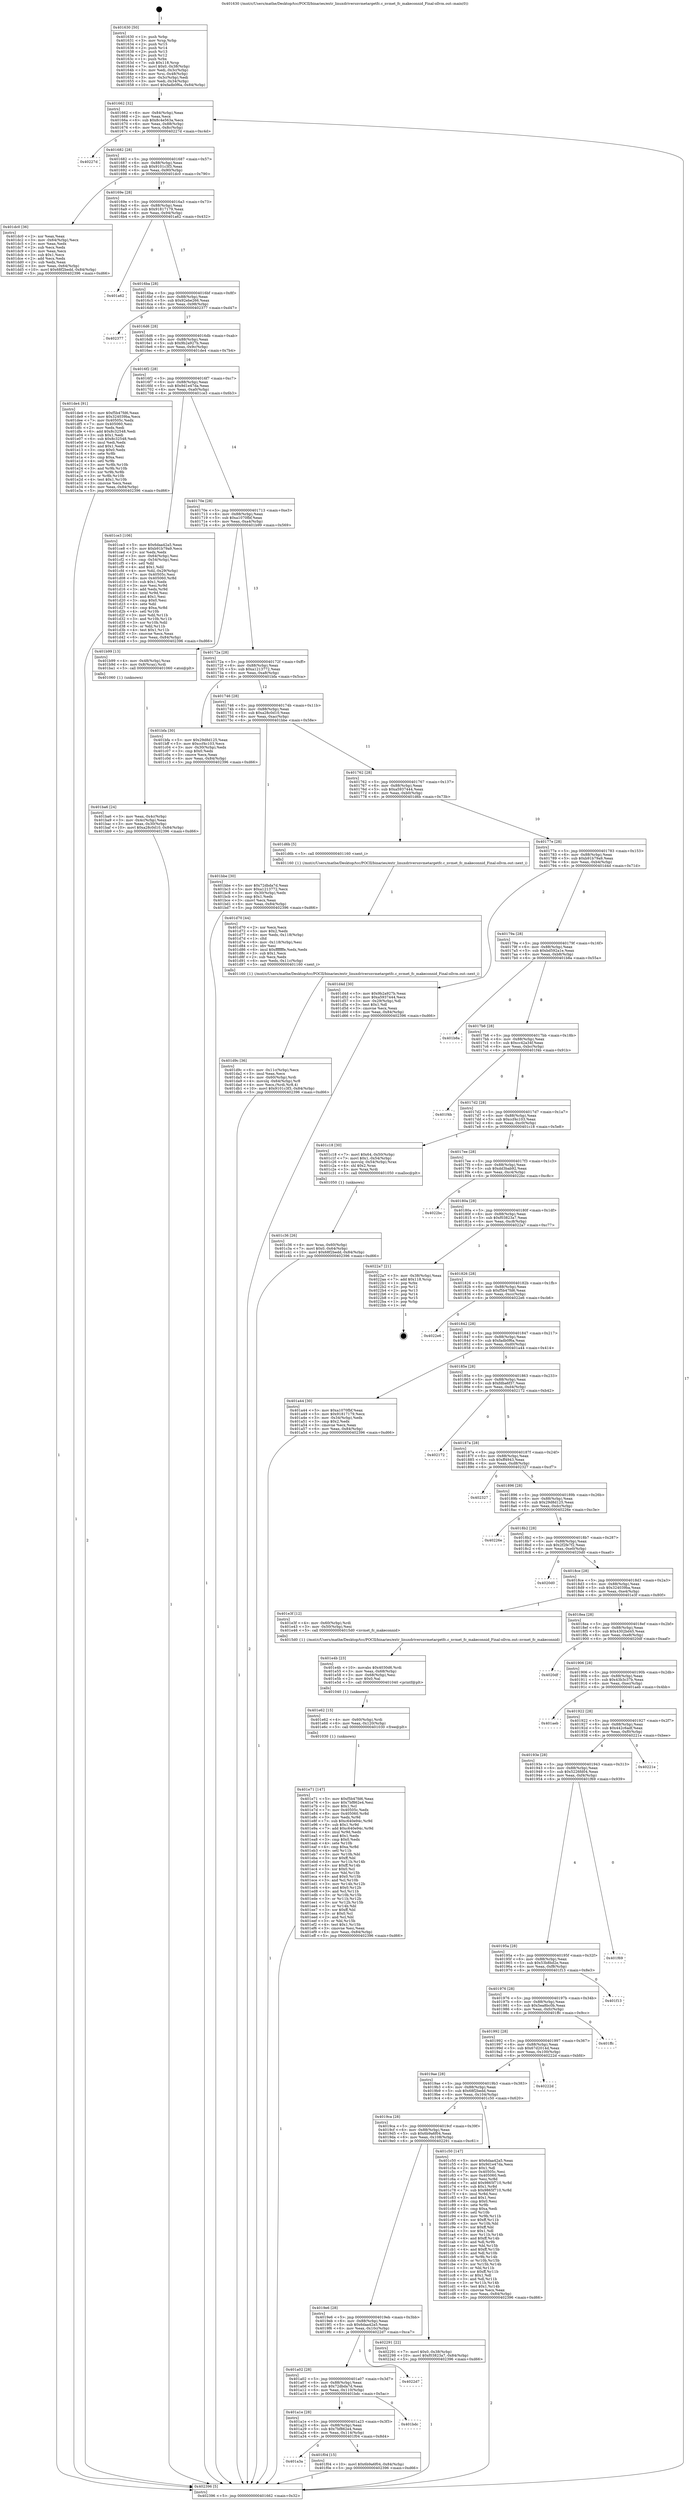 digraph "0x401630" {
  label = "0x401630 (/mnt/c/Users/mathe/Desktop/tcc/POCII/binaries/extr_linuxdriversnvmetargetfc.c_nvmet_fc_makeconnid_Final-ollvm.out::main(0))"
  labelloc = "t"
  node[shape=record]

  Entry [label="",width=0.3,height=0.3,shape=circle,fillcolor=black,style=filled]
  "0x401662" [label="{
     0x401662 [32]\l
     | [instrs]\l
     &nbsp;&nbsp;0x401662 \<+6\>: mov -0x84(%rbp),%eax\l
     &nbsp;&nbsp;0x401668 \<+2\>: mov %eax,%ecx\l
     &nbsp;&nbsp;0x40166a \<+6\>: sub $0x8c4e563a,%ecx\l
     &nbsp;&nbsp;0x401670 \<+6\>: mov %eax,-0x88(%rbp)\l
     &nbsp;&nbsp;0x401676 \<+6\>: mov %ecx,-0x8c(%rbp)\l
     &nbsp;&nbsp;0x40167c \<+6\>: je 000000000040227d \<main+0xc4d\>\l
  }"]
  "0x40227d" [label="{
     0x40227d\l
  }", style=dashed]
  "0x401682" [label="{
     0x401682 [28]\l
     | [instrs]\l
     &nbsp;&nbsp;0x401682 \<+5\>: jmp 0000000000401687 \<main+0x57\>\l
     &nbsp;&nbsp;0x401687 \<+6\>: mov -0x88(%rbp),%eax\l
     &nbsp;&nbsp;0x40168d \<+5\>: sub $0x9101c3f3,%eax\l
     &nbsp;&nbsp;0x401692 \<+6\>: mov %eax,-0x90(%rbp)\l
     &nbsp;&nbsp;0x401698 \<+6\>: je 0000000000401dc0 \<main+0x790\>\l
  }"]
  Exit [label="",width=0.3,height=0.3,shape=circle,fillcolor=black,style=filled,peripheries=2]
  "0x401dc0" [label="{
     0x401dc0 [36]\l
     | [instrs]\l
     &nbsp;&nbsp;0x401dc0 \<+2\>: xor %eax,%eax\l
     &nbsp;&nbsp;0x401dc2 \<+3\>: mov -0x64(%rbp),%ecx\l
     &nbsp;&nbsp;0x401dc5 \<+2\>: mov %eax,%edx\l
     &nbsp;&nbsp;0x401dc7 \<+2\>: sub %ecx,%edx\l
     &nbsp;&nbsp;0x401dc9 \<+2\>: mov %eax,%ecx\l
     &nbsp;&nbsp;0x401dcb \<+3\>: sub $0x1,%ecx\l
     &nbsp;&nbsp;0x401dce \<+2\>: add %ecx,%edx\l
     &nbsp;&nbsp;0x401dd0 \<+2\>: sub %edx,%eax\l
     &nbsp;&nbsp;0x401dd2 \<+3\>: mov %eax,-0x64(%rbp)\l
     &nbsp;&nbsp;0x401dd5 \<+10\>: movl $0x68f2bedd,-0x84(%rbp)\l
     &nbsp;&nbsp;0x401ddf \<+5\>: jmp 0000000000402396 \<main+0xd66\>\l
  }"]
  "0x40169e" [label="{
     0x40169e [28]\l
     | [instrs]\l
     &nbsp;&nbsp;0x40169e \<+5\>: jmp 00000000004016a3 \<main+0x73\>\l
     &nbsp;&nbsp;0x4016a3 \<+6\>: mov -0x88(%rbp),%eax\l
     &nbsp;&nbsp;0x4016a9 \<+5\>: sub $0x91817179,%eax\l
     &nbsp;&nbsp;0x4016ae \<+6\>: mov %eax,-0x94(%rbp)\l
     &nbsp;&nbsp;0x4016b4 \<+6\>: je 0000000000401a62 \<main+0x432\>\l
  }"]
  "0x401a3a" [label="{
     0x401a3a\l
  }", style=dashed]
  "0x401a62" [label="{
     0x401a62\l
  }", style=dashed]
  "0x4016ba" [label="{
     0x4016ba [28]\l
     | [instrs]\l
     &nbsp;&nbsp;0x4016ba \<+5\>: jmp 00000000004016bf \<main+0x8f\>\l
     &nbsp;&nbsp;0x4016bf \<+6\>: mov -0x88(%rbp),%eax\l
     &nbsp;&nbsp;0x4016c5 \<+5\>: sub $0x92ebe266,%eax\l
     &nbsp;&nbsp;0x4016ca \<+6\>: mov %eax,-0x98(%rbp)\l
     &nbsp;&nbsp;0x4016d0 \<+6\>: je 0000000000402377 \<main+0xd47\>\l
  }"]
  "0x401f04" [label="{
     0x401f04 [15]\l
     | [instrs]\l
     &nbsp;&nbsp;0x401f04 \<+10\>: movl $0x6b9a6f04,-0x84(%rbp)\l
     &nbsp;&nbsp;0x401f0e \<+5\>: jmp 0000000000402396 \<main+0xd66\>\l
  }"]
  "0x402377" [label="{
     0x402377\l
  }", style=dashed]
  "0x4016d6" [label="{
     0x4016d6 [28]\l
     | [instrs]\l
     &nbsp;&nbsp;0x4016d6 \<+5\>: jmp 00000000004016db \<main+0xab\>\l
     &nbsp;&nbsp;0x4016db \<+6\>: mov -0x88(%rbp),%eax\l
     &nbsp;&nbsp;0x4016e1 \<+5\>: sub $0x9b2a927b,%eax\l
     &nbsp;&nbsp;0x4016e6 \<+6\>: mov %eax,-0x9c(%rbp)\l
     &nbsp;&nbsp;0x4016ec \<+6\>: je 0000000000401de4 \<main+0x7b4\>\l
  }"]
  "0x401a1e" [label="{
     0x401a1e [28]\l
     | [instrs]\l
     &nbsp;&nbsp;0x401a1e \<+5\>: jmp 0000000000401a23 \<main+0x3f3\>\l
     &nbsp;&nbsp;0x401a23 \<+6\>: mov -0x88(%rbp),%eax\l
     &nbsp;&nbsp;0x401a29 \<+5\>: sub $0x7bf862e4,%eax\l
     &nbsp;&nbsp;0x401a2e \<+6\>: mov %eax,-0x114(%rbp)\l
     &nbsp;&nbsp;0x401a34 \<+6\>: je 0000000000401f04 \<main+0x8d4\>\l
  }"]
  "0x401de4" [label="{
     0x401de4 [91]\l
     | [instrs]\l
     &nbsp;&nbsp;0x401de4 \<+5\>: mov $0xf5b47fd6,%eax\l
     &nbsp;&nbsp;0x401de9 \<+5\>: mov $0x324039ba,%ecx\l
     &nbsp;&nbsp;0x401dee \<+7\>: mov 0x40505c,%edx\l
     &nbsp;&nbsp;0x401df5 \<+7\>: mov 0x405060,%esi\l
     &nbsp;&nbsp;0x401dfc \<+2\>: mov %edx,%edi\l
     &nbsp;&nbsp;0x401dfe \<+6\>: add $0x8c32548,%edi\l
     &nbsp;&nbsp;0x401e04 \<+3\>: sub $0x1,%edi\l
     &nbsp;&nbsp;0x401e07 \<+6\>: sub $0x8c32548,%edi\l
     &nbsp;&nbsp;0x401e0d \<+3\>: imul %edi,%edx\l
     &nbsp;&nbsp;0x401e10 \<+3\>: and $0x1,%edx\l
     &nbsp;&nbsp;0x401e13 \<+3\>: cmp $0x0,%edx\l
     &nbsp;&nbsp;0x401e16 \<+4\>: sete %r8b\l
     &nbsp;&nbsp;0x401e1a \<+3\>: cmp $0xa,%esi\l
     &nbsp;&nbsp;0x401e1d \<+4\>: setl %r9b\l
     &nbsp;&nbsp;0x401e21 \<+3\>: mov %r8b,%r10b\l
     &nbsp;&nbsp;0x401e24 \<+3\>: and %r9b,%r10b\l
     &nbsp;&nbsp;0x401e27 \<+3\>: xor %r9b,%r8b\l
     &nbsp;&nbsp;0x401e2a \<+3\>: or %r8b,%r10b\l
     &nbsp;&nbsp;0x401e2d \<+4\>: test $0x1,%r10b\l
     &nbsp;&nbsp;0x401e31 \<+3\>: cmovne %ecx,%eax\l
     &nbsp;&nbsp;0x401e34 \<+6\>: mov %eax,-0x84(%rbp)\l
     &nbsp;&nbsp;0x401e3a \<+5\>: jmp 0000000000402396 \<main+0xd66\>\l
  }"]
  "0x4016f2" [label="{
     0x4016f2 [28]\l
     | [instrs]\l
     &nbsp;&nbsp;0x4016f2 \<+5\>: jmp 00000000004016f7 \<main+0xc7\>\l
     &nbsp;&nbsp;0x4016f7 \<+6\>: mov -0x88(%rbp),%eax\l
     &nbsp;&nbsp;0x4016fd \<+5\>: sub $0x9d1e47da,%eax\l
     &nbsp;&nbsp;0x401702 \<+6\>: mov %eax,-0xa0(%rbp)\l
     &nbsp;&nbsp;0x401708 \<+6\>: je 0000000000401ce3 \<main+0x6b3\>\l
  }"]
  "0x401bdc" [label="{
     0x401bdc\l
  }", style=dashed]
  "0x401ce3" [label="{
     0x401ce3 [106]\l
     | [instrs]\l
     &nbsp;&nbsp;0x401ce3 \<+5\>: mov $0x6daa42a5,%eax\l
     &nbsp;&nbsp;0x401ce8 \<+5\>: mov $0xb91b79a9,%ecx\l
     &nbsp;&nbsp;0x401ced \<+2\>: xor %edx,%edx\l
     &nbsp;&nbsp;0x401cef \<+3\>: mov -0x64(%rbp),%esi\l
     &nbsp;&nbsp;0x401cf2 \<+3\>: cmp -0x54(%rbp),%esi\l
     &nbsp;&nbsp;0x401cf5 \<+4\>: setl %dil\l
     &nbsp;&nbsp;0x401cf9 \<+4\>: and $0x1,%dil\l
     &nbsp;&nbsp;0x401cfd \<+4\>: mov %dil,-0x29(%rbp)\l
     &nbsp;&nbsp;0x401d01 \<+7\>: mov 0x40505c,%esi\l
     &nbsp;&nbsp;0x401d08 \<+8\>: mov 0x405060,%r8d\l
     &nbsp;&nbsp;0x401d10 \<+3\>: sub $0x1,%edx\l
     &nbsp;&nbsp;0x401d13 \<+3\>: mov %esi,%r9d\l
     &nbsp;&nbsp;0x401d16 \<+3\>: add %edx,%r9d\l
     &nbsp;&nbsp;0x401d19 \<+4\>: imul %r9d,%esi\l
     &nbsp;&nbsp;0x401d1d \<+3\>: and $0x1,%esi\l
     &nbsp;&nbsp;0x401d20 \<+3\>: cmp $0x0,%esi\l
     &nbsp;&nbsp;0x401d23 \<+4\>: sete %dil\l
     &nbsp;&nbsp;0x401d27 \<+4\>: cmp $0xa,%r8d\l
     &nbsp;&nbsp;0x401d2b \<+4\>: setl %r10b\l
     &nbsp;&nbsp;0x401d2f \<+3\>: mov %dil,%r11b\l
     &nbsp;&nbsp;0x401d32 \<+3\>: and %r10b,%r11b\l
     &nbsp;&nbsp;0x401d35 \<+3\>: xor %r10b,%dil\l
     &nbsp;&nbsp;0x401d38 \<+3\>: or %dil,%r11b\l
     &nbsp;&nbsp;0x401d3b \<+4\>: test $0x1,%r11b\l
     &nbsp;&nbsp;0x401d3f \<+3\>: cmovne %ecx,%eax\l
     &nbsp;&nbsp;0x401d42 \<+6\>: mov %eax,-0x84(%rbp)\l
     &nbsp;&nbsp;0x401d48 \<+5\>: jmp 0000000000402396 \<main+0xd66\>\l
  }"]
  "0x40170e" [label="{
     0x40170e [28]\l
     | [instrs]\l
     &nbsp;&nbsp;0x40170e \<+5\>: jmp 0000000000401713 \<main+0xe3\>\l
     &nbsp;&nbsp;0x401713 \<+6\>: mov -0x88(%rbp),%eax\l
     &nbsp;&nbsp;0x401719 \<+5\>: sub $0xa1070fbf,%eax\l
     &nbsp;&nbsp;0x40171e \<+6\>: mov %eax,-0xa4(%rbp)\l
     &nbsp;&nbsp;0x401724 \<+6\>: je 0000000000401b99 \<main+0x569\>\l
  }"]
  "0x401a02" [label="{
     0x401a02 [28]\l
     | [instrs]\l
     &nbsp;&nbsp;0x401a02 \<+5\>: jmp 0000000000401a07 \<main+0x3d7\>\l
     &nbsp;&nbsp;0x401a07 \<+6\>: mov -0x88(%rbp),%eax\l
     &nbsp;&nbsp;0x401a0d \<+5\>: sub $0x72dbda7d,%eax\l
     &nbsp;&nbsp;0x401a12 \<+6\>: mov %eax,-0x110(%rbp)\l
     &nbsp;&nbsp;0x401a18 \<+6\>: je 0000000000401bdc \<main+0x5ac\>\l
  }"]
  "0x401b99" [label="{
     0x401b99 [13]\l
     | [instrs]\l
     &nbsp;&nbsp;0x401b99 \<+4\>: mov -0x48(%rbp),%rax\l
     &nbsp;&nbsp;0x401b9d \<+4\>: mov 0x8(%rax),%rdi\l
     &nbsp;&nbsp;0x401ba1 \<+5\>: call 0000000000401060 \<atoi@plt\>\l
     | [calls]\l
     &nbsp;&nbsp;0x401060 \{1\} (unknown)\l
  }"]
  "0x40172a" [label="{
     0x40172a [28]\l
     | [instrs]\l
     &nbsp;&nbsp;0x40172a \<+5\>: jmp 000000000040172f \<main+0xff\>\l
     &nbsp;&nbsp;0x40172f \<+6\>: mov -0x88(%rbp),%eax\l
     &nbsp;&nbsp;0x401735 \<+5\>: sub $0xa1213772,%eax\l
     &nbsp;&nbsp;0x40173a \<+6\>: mov %eax,-0xa8(%rbp)\l
     &nbsp;&nbsp;0x401740 \<+6\>: je 0000000000401bfa \<main+0x5ca\>\l
  }"]
  "0x4022d7" [label="{
     0x4022d7\l
  }", style=dashed]
  "0x401bfa" [label="{
     0x401bfa [30]\l
     | [instrs]\l
     &nbsp;&nbsp;0x401bfa \<+5\>: mov $0x29d8d125,%eax\l
     &nbsp;&nbsp;0x401bff \<+5\>: mov $0xccf4c103,%ecx\l
     &nbsp;&nbsp;0x401c04 \<+3\>: mov -0x30(%rbp),%edx\l
     &nbsp;&nbsp;0x401c07 \<+3\>: cmp $0x0,%edx\l
     &nbsp;&nbsp;0x401c0a \<+3\>: cmove %ecx,%eax\l
     &nbsp;&nbsp;0x401c0d \<+6\>: mov %eax,-0x84(%rbp)\l
     &nbsp;&nbsp;0x401c13 \<+5\>: jmp 0000000000402396 \<main+0xd66\>\l
  }"]
  "0x401746" [label="{
     0x401746 [28]\l
     | [instrs]\l
     &nbsp;&nbsp;0x401746 \<+5\>: jmp 000000000040174b \<main+0x11b\>\l
     &nbsp;&nbsp;0x40174b \<+6\>: mov -0x88(%rbp),%eax\l
     &nbsp;&nbsp;0x401751 \<+5\>: sub $0xa28c0d10,%eax\l
     &nbsp;&nbsp;0x401756 \<+6\>: mov %eax,-0xac(%rbp)\l
     &nbsp;&nbsp;0x40175c \<+6\>: je 0000000000401bbe \<main+0x58e\>\l
  }"]
  "0x4019e6" [label="{
     0x4019e6 [28]\l
     | [instrs]\l
     &nbsp;&nbsp;0x4019e6 \<+5\>: jmp 00000000004019eb \<main+0x3bb\>\l
     &nbsp;&nbsp;0x4019eb \<+6\>: mov -0x88(%rbp),%eax\l
     &nbsp;&nbsp;0x4019f1 \<+5\>: sub $0x6daa42a5,%eax\l
     &nbsp;&nbsp;0x4019f6 \<+6\>: mov %eax,-0x10c(%rbp)\l
     &nbsp;&nbsp;0x4019fc \<+6\>: je 00000000004022d7 \<main+0xca7\>\l
  }"]
  "0x401bbe" [label="{
     0x401bbe [30]\l
     | [instrs]\l
     &nbsp;&nbsp;0x401bbe \<+5\>: mov $0x72dbda7d,%eax\l
     &nbsp;&nbsp;0x401bc3 \<+5\>: mov $0xa1213772,%ecx\l
     &nbsp;&nbsp;0x401bc8 \<+3\>: mov -0x30(%rbp),%edx\l
     &nbsp;&nbsp;0x401bcb \<+3\>: cmp $0x1,%edx\l
     &nbsp;&nbsp;0x401bce \<+3\>: cmovl %ecx,%eax\l
     &nbsp;&nbsp;0x401bd1 \<+6\>: mov %eax,-0x84(%rbp)\l
     &nbsp;&nbsp;0x401bd7 \<+5\>: jmp 0000000000402396 \<main+0xd66\>\l
  }"]
  "0x401762" [label="{
     0x401762 [28]\l
     | [instrs]\l
     &nbsp;&nbsp;0x401762 \<+5\>: jmp 0000000000401767 \<main+0x137\>\l
     &nbsp;&nbsp;0x401767 \<+6\>: mov -0x88(%rbp),%eax\l
     &nbsp;&nbsp;0x40176d \<+5\>: sub $0xa5937444,%eax\l
     &nbsp;&nbsp;0x401772 \<+6\>: mov %eax,-0xb0(%rbp)\l
     &nbsp;&nbsp;0x401778 \<+6\>: je 0000000000401d6b \<main+0x73b\>\l
  }"]
  "0x402291" [label="{
     0x402291 [22]\l
     | [instrs]\l
     &nbsp;&nbsp;0x402291 \<+7\>: movl $0x0,-0x38(%rbp)\l
     &nbsp;&nbsp;0x402298 \<+10\>: movl $0xf03823a7,-0x84(%rbp)\l
     &nbsp;&nbsp;0x4022a2 \<+5\>: jmp 0000000000402396 \<main+0xd66\>\l
  }"]
  "0x401d6b" [label="{
     0x401d6b [5]\l
     | [instrs]\l
     &nbsp;&nbsp;0x401d6b \<+5\>: call 0000000000401160 \<next_i\>\l
     | [calls]\l
     &nbsp;&nbsp;0x401160 \{1\} (/mnt/c/Users/mathe/Desktop/tcc/POCII/binaries/extr_linuxdriversnvmetargetfc.c_nvmet_fc_makeconnid_Final-ollvm.out::next_i)\l
  }"]
  "0x40177e" [label="{
     0x40177e [28]\l
     | [instrs]\l
     &nbsp;&nbsp;0x40177e \<+5\>: jmp 0000000000401783 \<main+0x153\>\l
     &nbsp;&nbsp;0x401783 \<+6\>: mov -0x88(%rbp),%eax\l
     &nbsp;&nbsp;0x401789 \<+5\>: sub $0xb91b79a9,%eax\l
     &nbsp;&nbsp;0x40178e \<+6\>: mov %eax,-0xb4(%rbp)\l
     &nbsp;&nbsp;0x401794 \<+6\>: je 0000000000401d4d \<main+0x71d\>\l
  }"]
  "0x401e71" [label="{
     0x401e71 [147]\l
     | [instrs]\l
     &nbsp;&nbsp;0x401e71 \<+5\>: mov $0xf5b47fd6,%eax\l
     &nbsp;&nbsp;0x401e76 \<+5\>: mov $0x7bf862e4,%esi\l
     &nbsp;&nbsp;0x401e7b \<+2\>: mov $0x1,%cl\l
     &nbsp;&nbsp;0x401e7d \<+7\>: mov 0x40505c,%edx\l
     &nbsp;&nbsp;0x401e84 \<+8\>: mov 0x405060,%r8d\l
     &nbsp;&nbsp;0x401e8c \<+3\>: mov %edx,%r9d\l
     &nbsp;&nbsp;0x401e8f \<+7\>: sub $0xc640e94c,%r9d\l
     &nbsp;&nbsp;0x401e96 \<+4\>: sub $0x1,%r9d\l
     &nbsp;&nbsp;0x401e9a \<+7\>: add $0xc640e94c,%r9d\l
     &nbsp;&nbsp;0x401ea1 \<+4\>: imul %r9d,%edx\l
     &nbsp;&nbsp;0x401ea5 \<+3\>: and $0x1,%edx\l
     &nbsp;&nbsp;0x401ea8 \<+3\>: cmp $0x0,%edx\l
     &nbsp;&nbsp;0x401eab \<+4\>: sete %r10b\l
     &nbsp;&nbsp;0x401eaf \<+4\>: cmp $0xa,%r8d\l
     &nbsp;&nbsp;0x401eb3 \<+4\>: setl %r11b\l
     &nbsp;&nbsp;0x401eb7 \<+3\>: mov %r10b,%bl\l
     &nbsp;&nbsp;0x401eba \<+3\>: xor $0xff,%bl\l
     &nbsp;&nbsp;0x401ebd \<+3\>: mov %r11b,%r14b\l
     &nbsp;&nbsp;0x401ec0 \<+4\>: xor $0xff,%r14b\l
     &nbsp;&nbsp;0x401ec4 \<+3\>: xor $0x0,%cl\l
     &nbsp;&nbsp;0x401ec7 \<+3\>: mov %bl,%r15b\l
     &nbsp;&nbsp;0x401eca \<+4\>: and $0x0,%r15b\l
     &nbsp;&nbsp;0x401ece \<+3\>: and %cl,%r10b\l
     &nbsp;&nbsp;0x401ed1 \<+3\>: mov %r14b,%r12b\l
     &nbsp;&nbsp;0x401ed4 \<+4\>: and $0x0,%r12b\l
     &nbsp;&nbsp;0x401ed8 \<+3\>: and %cl,%r11b\l
     &nbsp;&nbsp;0x401edb \<+3\>: or %r10b,%r15b\l
     &nbsp;&nbsp;0x401ede \<+3\>: or %r11b,%r12b\l
     &nbsp;&nbsp;0x401ee1 \<+3\>: xor %r12b,%r15b\l
     &nbsp;&nbsp;0x401ee4 \<+3\>: or %r14b,%bl\l
     &nbsp;&nbsp;0x401ee7 \<+3\>: xor $0xff,%bl\l
     &nbsp;&nbsp;0x401eea \<+3\>: or $0x0,%cl\l
     &nbsp;&nbsp;0x401eed \<+2\>: and %cl,%bl\l
     &nbsp;&nbsp;0x401eef \<+3\>: or %bl,%r15b\l
     &nbsp;&nbsp;0x401ef2 \<+4\>: test $0x1,%r15b\l
     &nbsp;&nbsp;0x401ef6 \<+3\>: cmovne %esi,%eax\l
     &nbsp;&nbsp;0x401ef9 \<+6\>: mov %eax,-0x84(%rbp)\l
     &nbsp;&nbsp;0x401eff \<+5\>: jmp 0000000000402396 \<main+0xd66\>\l
  }"]
  "0x401d4d" [label="{
     0x401d4d [30]\l
     | [instrs]\l
     &nbsp;&nbsp;0x401d4d \<+5\>: mov $0x9b2a927b,%eax\l
     &nbsp;&nbsp;0x401d52 \<+5\>: mov $0xa5937444,%ecx\l
     &nbsp;&nbsp;0x401d57 \<+3\>: mov -0x29(%rbp),%dl\l
     &nbsp;&nbsp;0x401d5a \<+3\>: test $0x1,%dl\l
     &nbsp;&nbsp;0x401d5d \<+3\>: cmovne %ecx,%eax\l
     &nbsp;&nbsp;0x401d60 \<+6\>: mov %eax,-0x84(%rbp)\l
     &nbsp;&nbsp;0x401d66 \<+5\>: jmp 0000000000402396 \<main+0xd66\>\l
  }"]
  "0x40179a" [label="{
     0x40179a [28]\l
     | [instrs]\l
     &nbsp;&nbsp;0x40179a \<+5\>: jmp 000000000040179f \<main+0x16f\>\l
     &nbsp;&nbsp;0x40179f \<+6\>: mov -0x88(%rbp),%eax\l
     &nbsp;&nbsp;0x4017a5 \<+5\>: sub $0xbd592a1e,%eax\l
     &nbsp;&nbsp;0x4017aa \<+6\>: mov %eax,-0xb8(%rbp)\l
     &nbsp;&nbsp;0x4017b0 \<+6\>: je 0000000000401b8a \<main+0x55a\>\l
  }"]
  "0x401e62" [label="{
     0x401e62 [15]\l
     | [instrs]\l
     &nbsp;&nbsp;0x401e62 \<+4\>: mov -0x60(%rbp),%rdi\l
     &nbsp;&nbsp;0x401e66 \<+6\>: mov %eax,-0x120(%rbp)\l
     &nbsp;&nbsp;0x401e6c \<+5\>: call 0000000000401030 \<free@plt\>\l
     | [calls]\l
     &nbsp;&nbsp;0x401030 \{1\} (unknown)\l
  }"]
  "0x401b8a" [label="{
     0x401b8a\l
  }", style=dashed]
  "0x4017b6" [label="{
     0x4017b6 [28]\l
     | [instrs]\l
     &nbsp;&nbsp;0x4017b6 \<+5\>: jmp 00000000004017bb \<main+0x18b\>\l
     &nbsp;&nbsp;0x4017bb \<+6\>: mov -0x88(%rbp),%eax\l
     &nbsp;&nbsp;0x4017c1 \<+5\>: sub $0xcc42a34f,%eax\l
     &nbsp;&nbsp;0x4017c6 \<+6\>: mov %eax,-0xbc(%rbp)\l
     &nbsp;&nbsp;0x4017cc \<+6\>: je 0000000000401f4b \<main+0x91b\>\l
  }"]
  "0x401e4b" [label="{
     0x401e4b [23]\l
     | [instrs]\l
     &nbsp;&nbsp;0x401e4b \<+10\>: movabs $0x4030d6,%rdi\l
     &nbsp;&nbsp;0x401e55 \<+3\>: mov %eax,-0x68(%rbp)\l
     &nbsp;&nbsp;0x401e58 \<+3\>: mov -0x68(%rbp),%esi\l
     &nbsp;&nbsp;0x401e5b \<+2\>: mov $0x0,%al\l
     &nbsp;&nbsp;0x401e5d \<+5\>: call 0000000000401040 \<printf@plt\>\l
     | [calls]\l
     &nbsp;&nbsp;0x401040 \{1\} (unknown)\l
  }"]
  "0x401f4b" [label="{
     0x401f4b\l
  }", style=dashed]
  "0x4017d2" [label="{
     0x4017d2 [28]\l
     | [instrs]\l
     &nbsp;&nbsp;0x4017d2 \<+5\>: jmp 00000000004017d7 \<main+0x1a7\>\l
     &nbsp;&nbsp;0x4017d7 \<+6\>: mov -0x88(%rbp),%eax\l
     &nbsp;&nbsp;0x4017dd \<+5\>: sub $0xccf4c103,%eax\l
     &nbsp;&nbsp;0x4017e2 \<+6\>: mov %eax,-0xc0(%rbp)\l
     &nbsp;&nbsp;0x4017e8 \<+6\>: je 0000000000401c18 \<main+0x5e8\>\l
  }"]
  "0x401d9c" [label="{
     0x401d9c [36]\l
     | [instrs]\l
     &nbsp;&nbsp;0x401d9c \<+6\>: mov -0x11c(%rbp),%ecx\l
     &nbsp;&nbsp;0x401da2 \<+3\>: imul %eax,%ecx\l
     &nbsp;&nbsp;0x401da5 \<+4\>: mov -0x60(%rbp),%rdi\l
     &nbsp;&nbsp;0x401da9 \<+4\>: movslq -0x64(%rbp),%r8\l
     &nbsp;&nbsp;0x401dad \<+4\>: mov %ecx,(%rdi,%r8,4)\l
     &nbsp;&nbsp;0x401db1 \<+10\>: movl $0x9101c3f3,-0x84(%rbp)\l
     &nbsp;&nbsp;0x401dbb \<+5\>: jmp 0000000000402396 \<main+0xd66\>\l
  }"]
  "0x401c18" [label="{
     0x401c18 [30]\l
     | [instrs]\l
     &nbsp;&nbsp;0x401c18 \<+7\>: movl $0x64,-0x50(%rbp)\l
     &nbsp;&nbsp;0x401c1f \<+7\>: movl $0x1,-0x54(%rbp)\l
     &nbsp;&nbsp;0x401c26 \<+4\>: movslq -0x54(%rbp),%rax\l
     &nbsp;&nbsp;0x401c2a \<+4\>: shl $0x2,%rax\l
     &nbsp;&nbsp;0x401c2e \<+3\>: mov %rax,%rdi\l
     &nbsp;&nbsp;0x401c31 \<+5\>: call 0000000000401050 \<malloc@plt\>\l
     | [calls]\l
     &nbsp;&nbsp;0x401050 \{1\} (unknown)\l
  }"]
  "0x4017ee" [label="{
     0x4017ee [28]\l
     | [instrs]\l
     &nbsp;&nbsp;0x4017ee \<+5\>: jmp 00000000004017f3 \<main+0x1c3\>\l
     &nbsp;&nbsp;0x4017f3 \<+6\>: mov -0x88(%rbp),%eax\l
     &nbsp;&nbsp;0x4017f9 \<+5\>: sub $0xdd3bab92,%eax\l
     &nbsp;&nbsp;0x4017fe \<+6\>: mov %eax,-0xc4(%rbp)\l
     &nbsp;&nbsp;0x401804 \<+6\>: je 00000000004022bc \<main+0xc8c\>\l
  }"]
  "0x401d70" [label="{
     0x401d70 [44]\l
     | [instrs]\l
     &nbsp;&nbsp;0x401d70 \<+2\>: xor %ecx,%ecx\l
     &nbsp;&nbsp;0x401d72 \<+5\>: mov $0x2,%edx\l
     &nbsp;&nbsp;0x401d77 \<+6\>: mov %edx,-0x118(%rbp)\l
     &nbsp;&nbsp;0x401d7d \<+1\>: cltd\l
     &nbsp;&nbsp;0x401d7e \<+6\>: mov -0x118(%rbp),%esi\l
     &nbsp;&nbsp;0x401d84 \<+2\>: idiv %esi\l
     &nbsp;&nbsp;0x401d86 \<+6\>: imul $0xfffffffe,%edx,%edx\l
     &nbsp;&nbsp;0x401d8c \<+3\>: sub $0x1,%ecx\l
     &nbsp;&nbsp;0x401d8f \<+2\>: sub %ecx,%edx\l
     &nbsp;&nbsp;0x401d91 \<+6\>: mov %edx,-0x11c(%rbp)\l
     &nbsp;&nbsp;0x401d97 \<+5\>: call 0000000000401160 \<next_i\>\l
     | [calls]\l
     &nbsp;&nbsp;0x401160 \{1\} (/mnt/c/Users/mathe/Desktop/tcc/POCII/binaries/extr_linuxdriversnvmetargetfc.c_nvmet_fc_makeconnid_Final-ollvm.out::next_i)\l
  }"]
  "0x4022bc" [label="{
     0x4022bc\l
  }", style=dashed]
  "0x40180a" [label="{
     0x40180a [28]\l
     | [instrs]\l
     &nbsp;&nbsp;0x40180a \<+5\>: jmp 000000000040180f \<main+0x1df\>\l
     &nbsp;&nbsp;0x40180f \<+6\>: mov -0x88(%rbp),%eax\l
     &nbsp;&nbsp;0x401815 \<+5\>: sub $0xf03823a7,%eax\l
     &nbsp;&nbsp;0x40181a \<+6\>: mov %eax,-0xc8(%rbp)\l
     &nbsp;&nbsp;0x401820 \<+6\>: je 00000000004022a7 \<main+0xc77\>\l
  }"]
  "0x4019ca" [label="{
     0x4019ca [28]\l
     | [instrs]\l
     &nbsp;&nbsp;0x4019ca \<+5\>: jmp 00000000004019cf \<main+0x39f\>\l
     &nbsp;&nbsp;0x4019cf \<+6\>: mov -0x88(%rbp),%eax\l
     &nbsp;&nbsp;0x4019d5 \<+5\>: sub $0x6b9a6f04,%eax\l
     &nbsp;&nbsp;0x4019da \<+6\>: mov %eax,-0x108(%rbp)\l
     &nbsp;&nbsp;0x4019e0 \<+6\>: je 0000000000402291 \<main+0xc61\>\l
  }"]
  "0x4022a7" [label="{
     0x4022a7 [21]\l
     | [instrs]\l
     &nbsp;&nbsp;0x4022a7 \<+3\>: mov -0x38(%rbp),%eax\l
     &nbsp;&nbsp;0x4022aa \<+7\>: add $0x118,%rsp\l
     &nbsp;&nbsp;0x4022b1 \<+1\>: pop %rbx\l
     &nbsp;&nbsp;0x4022b2 \<+2\>: pop %r12\l
     &nbsp;&nbsp;0x4022b4 \<+2\>: pop %r13\l
     &nbsp;&nbsp;0x4022b6 \<+2\>: pop %r14\l
     &nbsp;&nbsp;0x4022b8 \<+2\>: pop %r15\l
     &nbsp;&nbsp;0x4022ba \<+1\>: pop %rbp\l
     &nbsp;&nbsp;0x4022bb \<+1\>: ret\l
  }"]
  "0x401826" [label="{
     0x401826 [28]\l
     | [instrs]\l
     &nbsp;&nbsp;0x401826 \<+5\>: jmp 000000000040182b \<main+0x1fb\>\l
     &nbsp;&nbsp;0x40182b \<+6\>: mov -0x88(%rbp),%eax\l
     &nbsp;&nbsp;0x401831 \<+5\>: sub $0xf5b47fd6,%eax\l
     &nbsp;&nbsp;0x401836 \<+6\>: mov %eax,-0xcc(%rbp)\l
     &nbsp;&nbsp;0x40183c \<+6\>: je 00000000004022e6 \<main+0xcb6\>\l
  }"]
  "0x401c50" [label="{
     0x401c50 [147]\l
     | [instrs]\l
     &nbsp;&nbsp;0x401c50 \<+5\>: mov $0x6daa42a5,%eax\l
     &nbsp;&nbsp;0x401c55 \<+5\>: mov $0x9d1e47da,%ecx\l
     &nbsp;&nbsp;0x401c5a \<+2\>: mov $0x1,%dl\l
     &nbsp;&nbsp;0x401c5c \<+7\>: mov 0x40505c,%esi\l
     &nbsp;&nbsp;0x401c63 \<+7\>: mov 0x405060,%edi\l
     &nbsp;&nbsp;0x401c6a \<+3\>: mov %esi,%r8d\l
     &nbsp;&nbsp;0x401c6d \<+7\>: add $0x9865f710,%r8d\l
     &nbsp;&nbsp;0x401c74 \<+4\>: sub $0x1,%r8d\l
     &nbsp;&nbsp;0x401c78 \<+7\>: sub $0x9865f710,%r8d\l
     &nbsp;&nbsp;0x401c7f \<+4\>: imul %r8d,%esi\l
     &nbsp;&nbsp;0x401c83 \<+3\>: and $0x1,%esi\l
     &nbsp;&nbsp;0x401c86 \<+3\>: cmp $0x0,%esi\l
     &nbsp;&nbsp;0x401c89 \<+4\>: sete %r9b\l
     &nbsp;&nbsp;0x401c8d \<+3\>: cmp $0xa,%edi\l
     &nbsp;&nbsp;0x401c90 \<+4\>: setl %r10b\l
     &nbsp;&nbsp;0x401c94 \<+3\>: mov %r9b,%r11b\l
     &nbsp;&nbsp;0x401c97 \<+4\>: xor $0xff,%r11b\l
     &nbsp;&nbsp;0x401c9b \<+3\>: mov %r10b,%bl\l
     &nbsp;&nbsp;0x401c9e \<+3\>: xor $0xff,%bl\l
     &nbsp;&nbsp;0x401ca1 \<+3\>: xor $0x1,%dl\l
     &nbsp;&nbsp;0x401ca4 \<+3\>: mov %r11b,%r14b\l
     &nbsp;&nbsp;0x401ca7 \<+4\>: and $0xff,%r14b\l
     &nbsp;&nbsp;0x401cab \<+3\>: and %dl,%r9b\l
     &nbsp;&nbsp;0x401cae \<+3\>: mov %bl,%r15b\l
     &nbsp;&nbsp;0x401cb1 \<+4\>: and $0xff,%r15b\l
     &nbsp;&nbsp;0x401cb5 \<+3\>: and %dl,%r10b\l
     &nbsp;&nbsp;0x401cb8 \<+3\>: or %r9b,%r14b\l
     &nbsp;&nbsp;0x401cbb \<+3\>: or %r10b,%r15b\l
     &nbsp;&nbsp;0x401cbe \<+3\>: xor %r15b,%r14b\l
     &nbsp;&nbsp;0x401cc1 \<+3\>: or %bl,%r11b\l
     &nbsp;&nbsp;0x401cc4 \<+4\>: xor $0xff,%r11b\l
     &nbsp;&nbsp;0x401cc8 \<+3\>: or $0x1,%dl\l
     &nbsp;&nbsp;0x401ccb \<+3\>: and %dl,%r11b\l
     &nbsp;&nbsp;0x401cce \<+3\>: or %r11b,%r14b\l
     &nbsp;&nbsp;0x401cd1 \<+4\>: test $0x1,%r14b\l
     &nbsp;&nbsp;0x401cd5 \<+3\>: cmovne %ecx,%eax\l
     &nbsp;&nbsp;0x401cd8 \<+6\>: mov %eax,-0x84(%rbp)\l
     &nbsp;&nbsp;0x401cde \<+5\>: jmp 0000000000402396 \<main+0xd66\>\l
  }"]
  "0x4022e6" [label="{
     0x4022e6\l
  }", style=dashed]
  "0x401842" [label="{
     0x401842 [28]\l
     | [instrs]\l
     &nbsp;&nbsp;0x401842 \<+5\>: jmp 0000000000401847 \<main+0x217\>\l
     &nbsp;&nbsp;0x401847 \<+6\>: mov -0x88(%rbp),%eax\l
     &nbsp;&nbsp;0x40184d \<+5\>: sub $0xfadb0f6a,%eax\l
     &nbsp;&nbsp;0x401852 \<+6\>: mov %eax,-0xd0(%rbp)\l
     &nbsp;&nbsp;0x401858 \<+6\>: je 0000000000401a44 \<main+0x414\>\l
  }"]
  "0x4019ae" [label="{
     0x4019ae [28]\l
     | [instrs]\l
     &nbsp;&nbsp;0x4019ae \<+5\>: jmp 00000000004019b3 \<main+0x383\>\l
     &nbsp;&nbsp;0x4019b3 \<+6\>: mov -0x88(%rbp),%eax\l
     &nbsp;&nbsp;0x4019b9 \<+5\>: sub $0x68f2bedd,%eax\l
     &nbsp;&nbsp;0x4019be \<+6\>: mov %eax,-0x104(%rbp)\l
     &nbsp;&nbsp;0x4019c4 \<+6\>: je 0000000000401c50 \<main+0x620\>\l
  }"]
  "0x401a44" [label="{
     0x401a44 [30]\l
     | [instrs]\l
     &nbsp;&nbsp;0x401a44 \<+5\>: mov $0xa1070fbf,%eax\l
     &nbsp;&nbsp;0x401a49 \<+5\>: mov $0x91817179,%ecx\l
     &nbsp;&nbsp;0x401a4e \<+3\>: mov -0x34(%rbp),%edx\l
     &nbsp;&nbsp;0x401a51 \<+3\>: cmp $0x2,%edx\l
     &nbsp;&nbsp;0x401a54 \<+3\>: cmovne %ecx,%eax\l
     &nbsp;&nbsp;0x401a57 \<+6\>: mov %eax,-0x84(%rbp)\l
     &nbsp;&nbsp;0x401a5d \<+5\>: jmp 0000000000402396 \<main+0xd66\>\l
  }"]
  "0x40185e" [label="{
     0x40185e [28]\l
     | [instrs]\l
     &nbsp;&nbsp;0x40185e \<+5\>: jmp 0000000000401863 \<main+0x233\>\l
     &nbsp;&nbsp;0x401863 \<+6\>: mov -0x88(%rbp),%eax\l
     &nbsp;&nbsp;0x401869 \<+5\>: sub $0xfdba6f37,%eax\l
     &nbsp;&nbsp;0x40186e \<+6\>: mov %eax,-0xd4(%rbp)\l
     &nbsp;&nbsp;0x401874 \<+6\>: je 0000000000402172 \<main+0xb42\>\l
  }"]
  "0x402396" [label="{
     0x402396 [5]\l
     | [instrs]\l
     &nbsp;&nbsp;0x402396 \<+5\>: jmp 0000000000401662 \<main+0x32\>\l
  }"]
  "0x401630" [label="{
     0x401630 [50]\l
     | [instrs]\l
     &nbsp;&nbsp;0x401630 \<+1\>: push %rbp\l
     &nbsp;&nbsp;0x401631 \<+3\>: mov %rsp,%rbp\l
     &nbsp;&nbsp;0x401634 \<+2\>: push %r15\l
     &nbsp;&nbsp;0x401636 \<+2\>: push %r14\l
     &nbsp;&nbsp;0x401638 \<+2\>: push %r13\l
     &nbsp;&nbsp;0x40163a \<+2\>: push %r12\l
     &nbsp;&nbsp;0x40163c \<+1\>: push %rbx\l
     &nbsp;&nbsp;0x40163d \<+7\>: sub $0x118,%rsp\l
     &nbsp;&nbsp;0x401644 \<+7\>: movl $0x0,-0x38(%rbp)\l
     &nbsp;&nbsp;0x40164b \<+3\>: mov %edi,-0x3c(%rbp)\l
     &nbsp;&nbsp;0x40164e \<+4\>: mov %rsi,-0x48(%rbp)\l
     &nbsp;&nbsp;0x401652 \<+3\>: mov -0x3c(%rbp),%edi\l
     &nbsp;&nbsp;0x401655 \<+3\>: mov %edi,-0x34(%rbp)\l
     &nbsp;&nbsp;0x401658 \<+10\>: movl $0xfadb0f6a,-0x84(%rbp)\l
  }"]
  "0x401ba6" [label="{
     0x401ba6 [24]\l
     | [instrs]\l
     &nbsp;&nbsp;0x401ba6 \<+3\>: mov %eax,-0x4c(%rbp)\l
     &nbsp;&nbsp;0x401ba9 \<+3\>: mov -0x4c(%rbp),%eax\l
     &nbsp;&nbsp;0x401bac \<+3\>: mov %eax,-0x30(%rbp)\l
     &nbsp;&nbsp;0x401baf \<+10\>: movl $0xa28c0d10,-0x84(%rbp)\l
     &nbsp;&nbsp;0x401bb9 \<+5\>: jmp 0000000000402396 \<main+0xd66\>\l
  }"]
  "0x401c36" [label="{
     0x401c36 [26]\l
     | [instrs]\l
     &nbsp;&nbsp;0x401c36 \<+4\>: mov %rax,-0x60(%rbp)\l
     &nbsp;&nbsp;0x401c3a \<+7\>: movl $0x0,-0x64(%rbp)\l
     &nbsp;&nbsp;0x401c41 \<+10\>: movl $0x68f2bedd,-0x84(%rbp)\l
     &nbsp;&nbsp;0x401c4b \<+5\>: jmp 0000000000402396 \<main+0xd66\>\l
  }"]
  "0x40222d" [label="{
     0x40222d\l
  }", style=dashed]
  "0x402172" [label="{
     0x402172\l
  }", style=dashed]
  "0x40187a" [label="{
     0x40187a [28]\l
     | [instrs]\l
     &nbsp;&nbsp;0x40187a \<+5\>: jmp 000000000040187f \<main+0x24f\>\l
     &nbsp;&nbsp;0x40187f \<+6\>: mov -0x88(%rbp),%eax\l
     &nbsp;&nbsp;0x401885 \<+5\>: sub $0xff4943,%eax\l
     &nbsp;&nbsp;0x40188a \<+6\>: mov %eax,-0xd8(%rbp)\l
     &nbsp;&nbsp;0x401890 \<+6\>: je 0000000000402327 \<main+0xcf7\>\l
  }"]
  "0x401992" [label="{
     0x401992 [28]\l
     | [instrs]\l
     &nbsp;&nbsp;0x401992 \<+5\>: jmp 0000000000401997 \<main+0x367\>\l
     &nbsp;&nbsp;0x401997 \<+6\>: mov -0x88(%rbp),%eax\l
     &nbsp;&nbsp;0x40199d \<+5\>: sub $0x67d2014d,%eax\l
     &nbsp;&nbsp;0x4019a2 \<+6\>: mov %eax,-0x100(%rbp)\l
     &nbsp;&nbsp;0x4019a8 \<+6\>: je 000000000040222d \<main+0xbfd\>\l
  }"]
  "0x402327" [label="{
     0x402327\l
  }", style=dashed]
  "0x401896" [label="{
     0x401896 [28]\l
     | [instrs]\l
     &nbsp;&nbsp;0x401896 \<+5\>: jmp 000000000040189b \<main+0x26b\>\l
     &nbsp;&nbsp;0x40189b \<+6\>: mov -0x88(%rbp),%eax\l
     &nbsp;&nbsp;0x4018a1 \<+5\>: sub $0x29d8d125,%eax\l
     &nbsp;&nbsp;0x4018a6 \<+6\>: mov %eax,-0xdc(%rbp)\l
     &nbsp;&nbsp;0x4018ac \<+6\>: je 000000000040226e \<main+0xc3e\>\l
  }"]
  "0x401ffc" [label="{
     0x401ffc\l
  }", style=dashed]
  "0x40226e" [label="{
     0x40226e\l
  }", style=dashed]
  "0x4018b2" [label="{
     0x4018b2 [28]\l
     | [instrs]\l
     &nbsp;&nbsp;0x4018b2 \<+5\>: jmp 00000000004018b7 \<main+0x287\>\l
     &nbsp;&nbsp;0x4018b7 \<+6\>: mov -0x88(%rbp),%eax\l
     &nbsp;&nbsp;0x4018bd \<+5\>: sub $0x2f2fe7f2,%eax\l
     &nbsp;&nbsp;0x4018c2 \<+6\>: mov %eax,-0xe0(%rbp)\l
     &nbsp;&nbsp;0x4018c8 \<+6\>: je 00000000004020d0 \<main+0xaa0\>\l
  }"]
  "0x401976" [label="{
     0x401976 [28]\l
     | [instrs]\l
     &nbsp;&nbsp;0x401976 \<+5\>: jmp 000000000040197b \<main+0x34b\>\l
     &nbsp;&nbsp;0x40197b \<+6\>: mov -0x88(%rbp),%eax\l
     &nbsp;&nbsp;0x401981 \<+5\>: sub $0x5ea8bc0b,%eax\l
     &nbsp;&nbsp;0x401986 \<+6\>: mov %eax,-0xfc(%rbp)\l
     &nbsp;&nbsp;0x40198c \<+6\>: je 0000000000401ffc \<main+0x9cc\>\l
  }"]
  "0x4020d0" [label="{
     0x4020d0\l
  }", style=dashed]
  "0x4018ce" [label="{
     0x4018ce [28]\l
     | [instrs]\l
     &nbsp;&nbsp;0x4018ce \<+5\>: jmp 00000000004018d3 \<main+0x2a3\>\l
     &nbsp;&nbsp;0x4018d3 \<+6\>: mov -0x88(%rbp),%eax\l
     &nbsp;&nbsp;0x4018d9 \<+5\>: sub $0x324039ba,%eax\l
     &nbsp;&nbsp;0x4018de \<+6\>: mov %eax,-0xe4(%rbp)\l
     &nbsp;&nbsp;0x4018e4 \<+6\>: je 0000000000401e3f \<main+0x80f\>\l
  }"]
  "0x401f13" [label="{
     0x401f13\l
  }", style=dashed]
  "0x401e3f" [label="{
     0x401e3f [12]\l
     | [instrs]\l
     &nbsp;&nbsp;0x401e3f \<+4\>: mov -0x60(%rbp),%rdi\l
     &nbsp;&nbsp;0x401e43 \<+3\>: mov -0x50(%rbp),%esi\l
     &nbsp;&nbsp;0x401e46 \<+5\>: call 00000000004015d0 \<nvmet_fc_makeconnid\>\l
     | [calls]\l
     &nbsp;&nbsp;0x4015d0 \{1\} (/mnt/c/Users/mathe/Desktop/tcc/POCII/binaries/extr_linuxdriversnvmetargetfc.c_nvmet_fc_makeconnid_Final-ollvm.out::nvmet_fc_makeconnid)\l
  }"]
  "0x4018ea" [label="{
     0x4018ea [28]\l
     | [instrs]\l
     &nbsp;&nbsp;0x4018ea \<+5\>: jmp 00000000004018ef \<main+0x2bf\>\l
     &nbsp;&nbsp;0x4018ef \<+6\>: mov -0x88(%rbp),%eax\l
     &nbsp;&nbsp;0x4018f5 \<+5\>: sub $0x4302bd45,%eax\l
     &nbsp;&nbsp;0x4018fa \<+6\>: mov %eax,-0xe8(%rbp)\l
     &nbsp;&nbsp;0x401900 \<+6\>: je 00000000004020df \<main+0xaaf\>\l
  }"]
  "0x40195a" [label="{
     0x40195a [28]\l
     | [instrs]\l
     &nbsp;&nbsp;0x40195a \<+5\>: jmp 000000000040195f \<main+0x32f\>\l
     &nbsp;&nbsp;0x40195f \<+6\>: mov -0x88(%rbp),%eax\l
     &nbsp;&nbsp;0x401965 \<+5\>: sub $0x53b8bd2e,%eax\l
     &nbsp;&nbsp;0x40196a \<+6\>: mov %eax,-0xf8(%rbp)\l
     &nbsp;&nbsp;0x401970 \<+6\>: je 0000000000401f13 \<main+0x8e3\>\l
  }"]
  "0x4020df" [label="{
     0x4020df\l
  }", style=dashed]
  "0x401906" [label="{
     0x401906 [28]\l
     | [instrs]\l
     &nbsp;&nbsp;0x401906 \<+5\>: jmp 000000000040190b \<main+0x2db\>\l
     &nbsp;&nbsp;0x40190b \<+6\>: mov -0x88(%rbp),%eax\l
     &nbsp;&nbsp;0x401911 \<+5\>: sub $0x43b3c37b,%eax\l
     &nbsp;&nbsp;0x401916 \<+6\>: mov %eax,-0xec(%rbp)\l
     &nbsp;&nbsp;0x40191c \<+6\>: je 0000000000401aeb \<main+0x4bb\>\l
  }"]
  "0x401f69" [label="{
     0x401f69\l
  }", style=dashed]
  "0x401aeb" [label="{
     0x401aeb\l
  }", style=dashed]
  "0x401922" [label="{
     0x401922 [28]\l
     | [instrs]\l
     &nbsp;&nbsp;0x401922 \<+5\>: jmp 0000000000401927 \<main+0x2f7\>\l
     &nbsp;&nbsp;0x401927 \<+6\>: mov -0x88(%rbp),%eax\l
     &nbsp;&nbsp;0x40192d \<+5\>: sub $0x442c6adf,%eax\l
     &nbsp;&nbsp;0x401932 \<+6\>: mov %eax,-0xf0(%rbp)\l
     &nbsp;&nbsp;0x401938 \<+6\>: je 000000000040221e \<main+0xbee\>\l
  }"]
  "0x40193e" [label="{
     0x40193e [28]\l
     | [instrs]\l
     &nbsp;&nbsp;0x40193e \<+5\>: jmp 0000000000401943 \<main+0x313\>\l
     &nbsp;&nbsp;0x401943 \<+6\>: mov -0x88(%rbp),%eax\l
     &nbsp;&nbsp;0x401949 \<+5\>: sub $0x5226fd04,%eax\l
     &nbsp;&nbsp;0x40194e \<+6\>: mov %eax,-0xf4(%rbp)\l
     &nbsp;&nbsp;0x401954 \<+6\>: je 0000000000401f69 \<main+0x939\>\l
  }"]
  "0x40221e" [label="{
     0x40221e\l
  }", style=dashed]
  Entry -> "0x401630" [label=" 1"]
  "0x401662" -> "0x40227d" [label=" 0"]
  "0x401662" -> "0x401682" [label=" 18"]
  "0x4022a7" -> Exit [label=" 1"]
  "0x401682" -> "0x401dc0" [label=" 1"]
  "0x401682" -> "0x40169e" [label=" 17"]
  "0x402291" -> "0x402396" [label=" 1"]
  "0x40169e" -> "0x401a62" [label=" 0"]
  "0x40169e" -> "0x4016ba" [label=" 17"]
  "0x401f04" -> "0x402396" [label=" 1"]
  "0x4016ba" -> "0x402377" [label=" 0"]
  "0x4016ba" -> "0x4016d6" [label=" 17"]
  "0x401a1e" -> "0x401a3a" [label=" 0"]
  "0x4016d6" -> "0x401de4" [label=" 1"]
  "0x4016d6" -> "0x4016f2" [label=" 16"]
  "0x401a1e" -> "0x401f04" [label=" 1"]
  "0x4016f2" -> "0x401ce3" [label=" 2"]
  "0x4016f2" -> "0x40170e" [label=" 14"]
  "0x401a02" -> "0x401a1e" [label=" 1"]
  "0x40170e" -> "0x401b99" [label=" 1"]
  "0x40170e" -> "0x40172a" [label=" 13"]
  "0x401a02" -> "0x401bdc" [label=" 0"]
  "0x40172a" -> "0x401bfa" [label=" 1"]
  "0x40172a" -> "0x401746" [label=" 12"]
  "0x4019e6" -> "0x401a02" [label=" 1"]
  "0x401746" -> "0x401bbe" [label=" 1"]
  "0x401746" -> "0x401762" [label=" 11"]
  "0x4019e6" -> "0x4022d7" [label=" 0"]
  "0x401762" -> "0x401d6b" [label=" 1"]
  "0x401762" -> "0x40177e" [label=" 10"]
  "0x4019ca" -> "0x4019e6" [label=" 1"]
  "0x40177e" -> "0x401d4d" [label=" 2"]
  "0x40177e" -> "0x40179a" [label=" 8"]
  "0x4019ca" -> "0x402291" [label=" 1"]
  "0x40179a" -> "0x401b8a" [label=" 0"]
  "0x40179a" -> "0x4017b6" [label=" 8"]
  "0x401e71" -> "0x402396" [label=" 1"]
  "0x4017b6" -> "0x401f4b" [label=" 0"]
  "0x4017b6" -> "0x4017d2" [label=" 8"]
  "0x401e62" -> "0x401e71" [label=" 1"]
  "0x4017d2" -> "0x401c18" [label=" 1"]
  "0x4017d2" -> "0x4017ee" [label=" 7"]
  "0x401e4b" -> "0x401e62" [label=" 1"]
  "0x4017ee" -> "0x4022bc" [label=" 0"]
  "0x4017ee" -> "0x40180a" [label=" 7"]
  "0x401e3f" -> "0x401e4b" [label=" 1"]
  "0x40180a" -> "0x4022a7" [label=" 1"]
  "0x40180a" -> "0x401826" [label=" 6"]
  "0x401de4" -> "0x402396" [label=" 1"]
  "0x401826" -> "0x4022e6" [label=" 0"]
  "0x401826" -> "0x401842" [label=" 6"]
  "0x401dc0" -> "0x402396" [label=" 1"]
  "0x401842" -> "0x401a44" [label=" 1"]
  "0x401842" -> "0x40185e" [label=" 5"]
  "0x401a44" -> "0x402396" [label=" 1"]
  "0x401630" -> "0x401662" [label=" 1"]
  "0x402396" -> "0x401662" [label=" 17"]
  "0x401b99" -> "0x401ba6" [label=" 1"]
  "0x401ba6" -> "0x402396" [label=" 1"]
  "0x401bbe" -> "0x402396" [label=" 1"]
  "0x401bfa" -> "0x402396" [label=" 1"]
  "0x401c18" -> "0x401c36" [label=" 1"]
  "0x401c36" -> "0x402396" [label=" 1"]
  "0x401d70" -> "0x401d9c" [label=" 1"]
  "0x40185e" -> "0x402172" [label=" 0"]
  "0x40185e" -> "0x40187a" [label=" 5"]
  "0x401d6b" -> "0x401d70" [label=" 1"]
  "0x40187a" -> "0x402327" [label=" 0"]
  "0x40187a" -> "0x401896" [label=" 5"]
  "0x401ce3" -> "0x402396" [label=" 2"]
  "0x401896" -> "0x40226e" [label=" 0"]
  "0x401896" -> "0x4018b2" [label=" 5"]
  "0x401c50" -> "0x402396" [label=" 2"]
  "0x4018b2" -> "0x4020d0" [label=" 0"]
  "0x4018b2" -> "0x4018ce" [label=" 5"]
  "0x4019ae" -> "0x401c50" [label=" 2"]
  "0x4018ce" -> "0x401e3f" [label=" 1"]
  "0x4018ce" -> "0x4018ea" [label=" 4"]
  "0x401d9c" -> "0x402396" [label=" 1"]
  "0x4018ea" -> "0x4020df" [label=" 0"]
  "0x4018ea" -> "0x401906" [label=" 4"]
  "0x401992" -> "0x40222d" [label=" 0"]
  "0x401906" -> "0x401aeb" [label=" 0"]
  "0x401906" -> "0x401922" [label=" 4"]
  "0x401d4d" -> "0x402396" [label=" 2"]
  "0x401922" -> "0x40221e" [label=" 0"]
  "0x401922" -> "0x40193e" [label=" 4"]
  "0x401976" -> "0x401992" [label=" 4"]
  "0x40193e" -> "0x401f69" [label=" 0"]
  "0x40193e" -> "0x40195a" [label=" 4"]
  "0x401992" -> "0x4019ae" [label=" 4"]
  "0x40195a" -> "0x401f13" [label=" 0"]
  "0x40195a" -> "0x401976" [label=" 4"]
  "0x4019ae" -> "0x4019ca" [label=" 2"]
  "0x401976" -> "0x401ffc" [label=" 0"]
}
